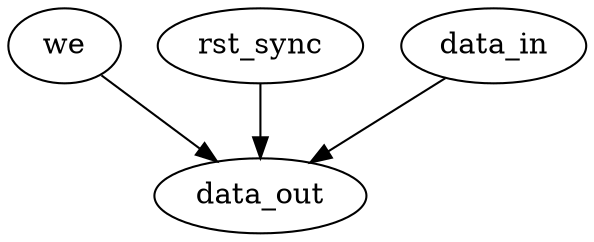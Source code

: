 strict digraph "" {
	we -> data_out	 [weight=1.0];
	rst_sync -> data_out	 [weight=2.0];
	data_in -> data_out	 [weight=1.0];
}
